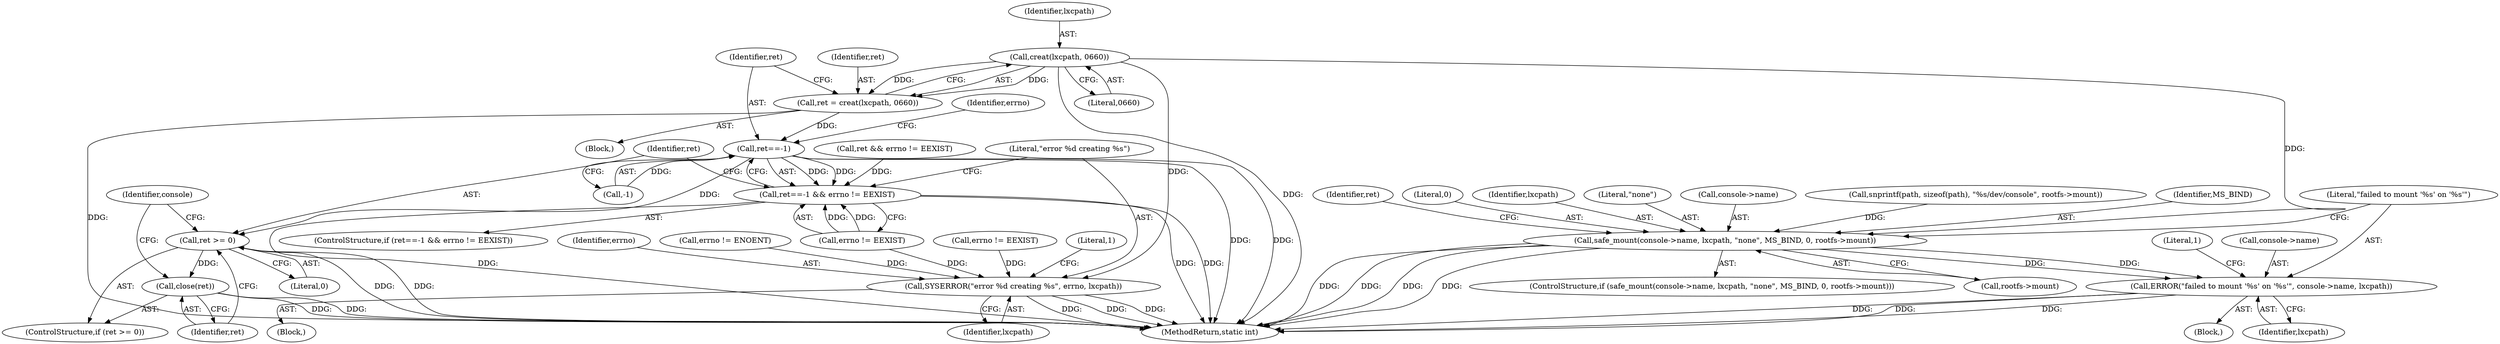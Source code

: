 digraph "0_lxc_592fd47a6245508b79fe6ac819fe6d3b2c1289be_11@API" {
"1000200" [label="(Call,creat(lxcpath, 0660))"];
"1000198" [label="(Call,ret = creat(lxcpath, 0660))"];
"1000205" [label="(Call,ret==-1)"];
"1000204" [label="(Call,ret==-1 && errno != EEXIST)"];
"1000221" [label="(Call,ret >= 0)"];
"1000224" [label="(Call,close(ret))"];
"1000213" [label="(Call,SYSERROR(\"error %d creating %s\", errno, lxcpath))"];
"1000238" [label="(Call,safe_mount(console->name, lxcpath, \"none\", MS_BIND, 0, rootfs->mount))"];
"1000250" [label="(Call,ERROR(\"failed to mount '%s' on '%s'\", console->name, lxcpath))"];
"1000209" [label="(Call,errno != EEXIST)"];
"1000224" [label="(Call,close(ret))"];
"1000204" [label="(Call,ret==-1 && errno != EEXIST)"];
"1000173" [label="(Call,snprintf(path, sizeof(path), \"%s/dev/console\", rootfs->mount))"];
"1000255" [label="(Identifier,lxcpath)"];
"1000258" [label="(Literal,1)"];
"1000239" [label="(Call,console->name)"];
"1000137" [label="(Call,errno != EEXIST)"];
"1000220" [label="(ControlStructure,if (ret >= 0))"];
"1000200" [label="(Call,creat(lxcpath, 0660))"];
"1000252" [label="(Call,console->name)"];
"1000210" [label="(Identifier,errno)"];
"1000203" [label="(ControlStructure,if (ret==-1 && errno != EEXIST))"];
"1000296" [label="(MethodReturn,static int)"];
"1000212" [label="(Block,)"];
"1000198" [label="(Call,ret = creat(lxcpath, 0660))"];
"1000251" [label="(Literal,\"failed to mount '%s' on '%s'\")"];
"1000219" [label="(Literal,1)"];
"1000250" [label="(Call,ERROR(\"failed to mount '%s' on '%s'\", console->name, lxcpath))"];
"1000214" [label="(Literal,\"error %d creating %s\")"];
"1000229" [label="(Identifier,console)"];
"1000205" [label="(Call,ret==-1)"];
"1000201" [label="(Identifier,lxcpath)"];
"1000244" [label="(Identifier,MS_BIND)"];
"1000249" [label="(Block,)"];
"1000213" [label="(Call,SYSERROR(\"error %d creating %s\", errno, lxcpath))"];
"1000135" [label="(Call,ret && errno != EEXIST)"];
"1000106" [label="(Block,)"];
"1000221" [label="(Call,ret >= 0)"];
"1000260" [label="(Identifier,ret)"];
"1000245" [label="(Literal,0)"];
"1000242" [label="(Identifier,lxcpath)"];
"1000215" [label="(Identifier,errno)"];
"1000237" [label="(ControlStructure,if (safe_mount(console->name, lxcpath, \"none\", MS_BIND, 0, rootfs->mount)))"];
"1000206" [label="(Identifier,ret)"];
"1000238" [label="(Call,safe_mount(console->name, lxcpath, \"none\", MS_BIND, 0, rootfs->mount))"];
"1000223" [label="(Literal,0)"];
"1000243" [label="(Literal,\"none\")"];
"1000225" [label="(Identifier,ret)"];
"1000188" [label="(Call,errno != ENOENT)"];
"1000216" [label="(Identifier,lxcpath)"];
"1000246" [label="(Call,rootfs->mount)"];
"1000202" [label="(Literal,0660)"];
"1000222" [label="(Identifier,ret)"];
"1000199" [label="(Identifier,ret)"];
"1000207" [label="(Call,-1)"];
"1000200" -> "1000198"  [label="AST: "];
"1000200" -> "1000202"  [label="CFG: "];
"1000201" -> "1000200"  [label="AST: "];
"1000202" -> "1000200"  [label="AST: "];
"1000198" -> "1000200"  [label="CFG: "];
"1000200" -> "1000296"  [label="DDG: "];
"1000200" -> "1000198"  [label="DDG: "];
"1000200" -> "1000198"  [label="DDG: "];
"1000200" -> "1000213"  [label="DDG: "];
"1000200" -> "1000238"  [label="DDG: "];
"1000198" -> "1000106"  [label="AST: "];
"1000199" -> "1000198"  [label="AST: "];
"1000206" -> "1000198"  [label="CFG: "];
"1000198" -> "1000296"  [label="DDG: "];
"1000198" -> "1000205"  [label="DDG: "];
"1000205" -> "1000204"  [label="AST: "];
"1000205" -> "1000207"  [label="CFG: "];
"1000206" -> "1000205"  [label="AST: "];
"1000207" -> "1000205"  [label="AST: "];
"1000210" -> "1000205"  [label="CFG: "];
"1000204" -> "1000205"  [label="CFG: "];
"1000205" -> "1000296"  [label="DDG: "];
"1000205" -> "1000296"  [label="DDG: "];
"1000205" -> "1000204"  [label="DDG: "];
"1000205" -> "1000204"  [label="DDG: "];
"1000207" -> "1000205"  [label="DDG: "];
"1000205" -> "1000221"  [label="DDG: "];
"1000204" -> "1000203"  [label="AST: "];
"1000204" -> "1000209"  [label="CFG: "];
"1000209" -> "1000204"  [label="AST: "];
"1000214" -> "1000204"  [label="CFG: "];
"1000222" -> "1000204"  [label="CFG: "];
"1000204" -> "1000296"  [label="DDG: "];
"1000204" -> "1000296"  [label="DDG: "];
"1000204" -> "1000296"  [label="DDG: "];
"1000135" -> "1000204"  [label="DDG: "];
"1000209" -> "1000204"  [label="DDG: "];
"1000209" -> "1000204"  [label="DDG: "];
"1000221" -> "1000220"  [label="AST: "];
"1000221" -> "1000223"  [label="CFG: "];
"1000222" -> "1000221"  [label="AST: "];
"1000223" -> "1000221"  [label="AST: "];
"1000225" -> "1000221"  [label="CFG: "];
"1000229" -> "1000221"  [label="CFG: "];
"1000221" -> "1000296"  [label="DDG: "];
"1000221" -> "1000296"  [label="DDG: "];
"1000221" -> "1000224"  [label="DDG: "];
"1000224" -> "1000220"  [label="AST: "];
"1000224" -> "1000225"  [label="CFG: "];
"1000225" -> "1000224"  [label="AST: "];
"1000229" -> "1000224"  [label="CFG: "];
"1000224" -> "1000296"  [label="DDG: "];
"1000224" -> "1000296"  [label="DDG: "];
"1000213" -> "1000212"  [label="AST: "];
"1000213" -> "1000216"  [label="CFG: "];
"1000214" -> "1000213"  [label="AST: "];
"1000215" -> "1000213"  [label="AST: "];
"1000216" -> "1000213"  [label="AST: "];
"1000219" -> "1000213"  [label="CFG: "];
"1000213" -> "1000296"  [label="DDG: "];
"1000213" -> "1000296"  [label="DDG: "];
"1000213" -> "1000296"  [label="DDG: "];
"1000209" -> "1000213"  [label="DDG: "];
"1000188" -> "1000213"  [label="DDG: "];
"1000137" -> "1000213"  [label="DDG: "];
"1000238" -> "1000237"  [label="AST: "];
"1000238" -> "1000246"  [label="CFG: "];
"1000239" -> "1000238"  [label="AST: "];
"1000242" -> "1000238"  [label="AST: "];
"1000243" -> "1000238"  [label="AST: "];
"1000244" -> "1000238"  [label="AST: "];
"1000245" -> "1000238"  [label="AST: "];
"1000246" -> "1000238"  [label="AST: "];
"1000251" -> "1000238"  [label="CFG: "];
"1000260" -> "1000238"  [label="CFG: "];
"1000238" -> "1000296"  [label="DDG: "];
"1000238" -> "1000296"  [label="DDG: "];
"1000238" -> "1000296"  [label="DDG: "];
"1000238" -> "1000296"  [label="DDG: "];
"1000173" -> "1000238"  [label="DDG: "];
"1000238" -> "1000250"  [label="DDG: "];
"1000238" -> "1000250"  [label="DDG: "];
"1000250" -> "1000249"  [label="AST: "];
"1000250" -> "1000255"  [label="CFG: "];
"1000251" -> "1000250"  [label="AST: "];
"1000252" -> "1000250"  [label="AST: "];
"1000255" -> "1000250"  [label="AST: "];
"1000258" -> "1000250"  [label="CFG: "];
"1000250" -> "1000296"  [label="DDG: "];
"1000250" -> "1000296"  [label="DDG: "];
"1000250" -> "1000296"  [label="DDG: "];
}
